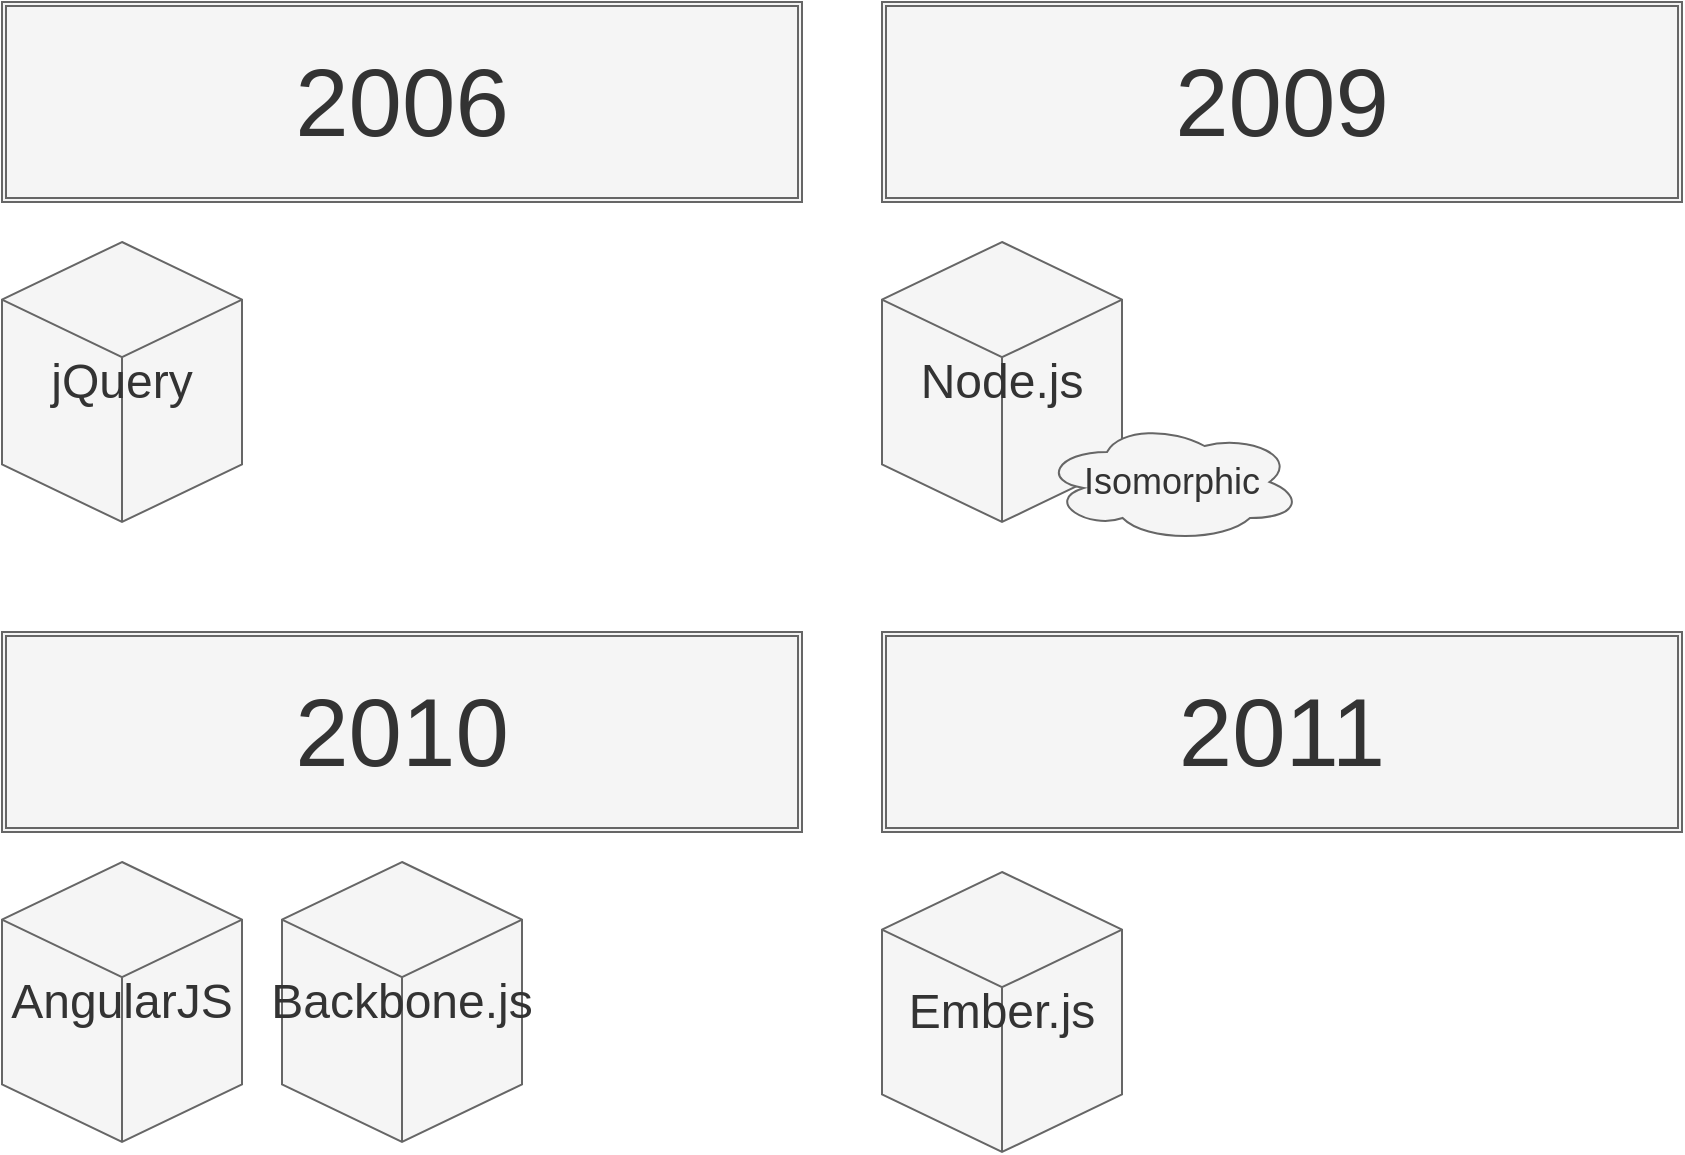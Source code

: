 <mxfile>
    <diagram id="LNP9S4-BVpzVc-00VTwb" name="Page-1">
        <mxGraphModel dx="1275" dy="878" grid="1" gridSize="10" guides="1" tooltips="1" connect="1" arrows="1" fold="1" page="1" pageScale="1" pageWidth="850" pageHeight="1100" math="0" shadow="0">
            <root>
                <mxCell id="0"/>
                <mxCell id="1" parent="0"/>
                <mxCell id="73" value="&lt;font style=&quot;font-size: 48px&quot;&gt;2009&lt;/font&gt;" style="shape=ext;double=1;rounded=0;whiteSpace=wrap;html=1;shadow=0;sketch=0;fillColor=#f5f5f5;strokeColor=#666666;fontColor=#333333;" parent="1" vertex="1">
                    <mxGeometry x="440" width="400" height="100" as="geometry"/>
                </mxCell>
                <mxCell id="74" value="&lt;font style=&quot;font-size: 24px&quot;&gt;Node.js&lt;/font&gt;" style="html=1;whiteSpace=wrap;shape=isoCube2;backgroundOutline=1;isoAngle=15;shadow=0;sketch=0;fillColor=#f5f5f5;strokeColor=#666666;fontColor=#333333;" parent="1" vertex="1">
                    <mxGeometry x="440" y="120" width="120" height="140" as="geometry"/>
                </mxCell>
                <mxCell id="80" value="&lt;font style=&quot;font-size: 48px&quot;&gt;2006&lt;/font&gt;" style="shape=ext;double=1;rounded=0;whiteSpace=wrap;html=1;shadow=0;sketch=0;fillColor=#f5f5f5;strokeColor=#666666;fontColor=#333333;" parent="1" vertex="1">
                    <mxGeometry width="400" height="100" as="geometry"/>
                </mxCell>
                <mxCell id="85" value="&lt;font style=&quot;font-size: 24px&quot;&gt;jQuery&lt;/font&gt;" style="html=1;whiteSpace=wrap;shape=isoCube2;backgroundOutline=1;isoAngle=15;shadow=0;sketch=0;fillColor=#f5f5f5;strokeColor=#666666;fontColor=#333333;" parent="1" vertex="1">
                    <mxGeometry y="120" width="120" height="140" as="geometry"/>
                </mxCell>
                <mxCell id="89" value="&lt;font style=&quot;font-size: 18px&quot;&gt;Isomorphic&lt;/font&gt;" style="ellipse;shape=cloud;whiteSpace=wrap;html=1;shadow=0;sketch=0;fillColor=#f5f5f5;align=center;strokeColor=#666666;fontColor=#333333;" parent="1" vertex="1">
                    <mxGeometry x="520" y="210" width="130" height="60" as="geometry"/>
                </mxCell>
                <mxCell id="90" value="&lt;font style=&quot;font-size: 48px&quot;&gt;2010&lt;/font&gt;" style="shape=ext;double=1;rounded=0;whiteSpace=wrap;html=1;shadow=0;sketch=0;fillColor=#f5f5f5;strokeColor=#666666;fontColor=#333333;" parent="1" vertex="1">
                    <mxGeometry y="315" width="400" height="100" as="geometry"/>
                </mxCell>
                <mxCell id="91" value="&lt;font style=&quot;font-size: 24px&quot;&gt;AngularJS&lt;/font&gt;" style="html=1;whiteSpace=wrap;shape=isoCube2;backgroundOutline=1;isoAngle=15;shadow=0;sketch=0;fillColor=#f5f5f5;strokeColor=#666666;fontColor=#333333;" parent="1" vertex="1">
                    <mxGeometry y="430" width="120" height="140" as="geometry"/>
                </mxCell>
                <mxCell id="92" value="&lt;font style=&quot;font-size: 24px&quot;&gt;Backbone.js&lt;/font&gt;" style="html=1;whiteSpace=wrap;shape=isoCube2;backgroundOutline=1;isoAngle=15;shadow=0;sketch=0;fillColor=#f5f5f5;strokeColor=#666666;fontColor=#333333;" parent="1" vertex="1">
                    <mxGeometry x="140" y="430" width="120" height="140" as="geometry"/>
                </mxCell>
                <mxCell id="94" value="&lt;font style=&quot;font-size: 48px&quot;&gt;2011&lt;br&gt;&lt;/font&gt;" style="shape=ext;double=1;rounded=0;whiteSpace=wrap;html=1;shadow=0;sketch=0;fillColor=#f5f5f5;strokeColor=#666666;fontColor=#333333;" parent="1" vertex="1">
                    <mxGeometry x="440" y="315" width="400" height="100" as="geometry"/>
                </mxCell>
                <mxCell id="95" value="&lt;font style=&quot;font-size: 24px&quot;&gt;Ember.js&lt;/font&gt;" style="html=1;whiteSpace=wrap;shape=isoCube2;backgroundOutline=1;isoAngle=15;shadow=0;sketch=0;fillColor=#f5f5f5;strokeColor=#666666;fontColor=#333333;" parent="1" vertex="1">
                    <mxGeometry x="440" y="435" width="120" height="140" as="geometry"/>
                </mxCell>
            </root>
        </mxGraphModel>
    </diagram>
</mxfile>